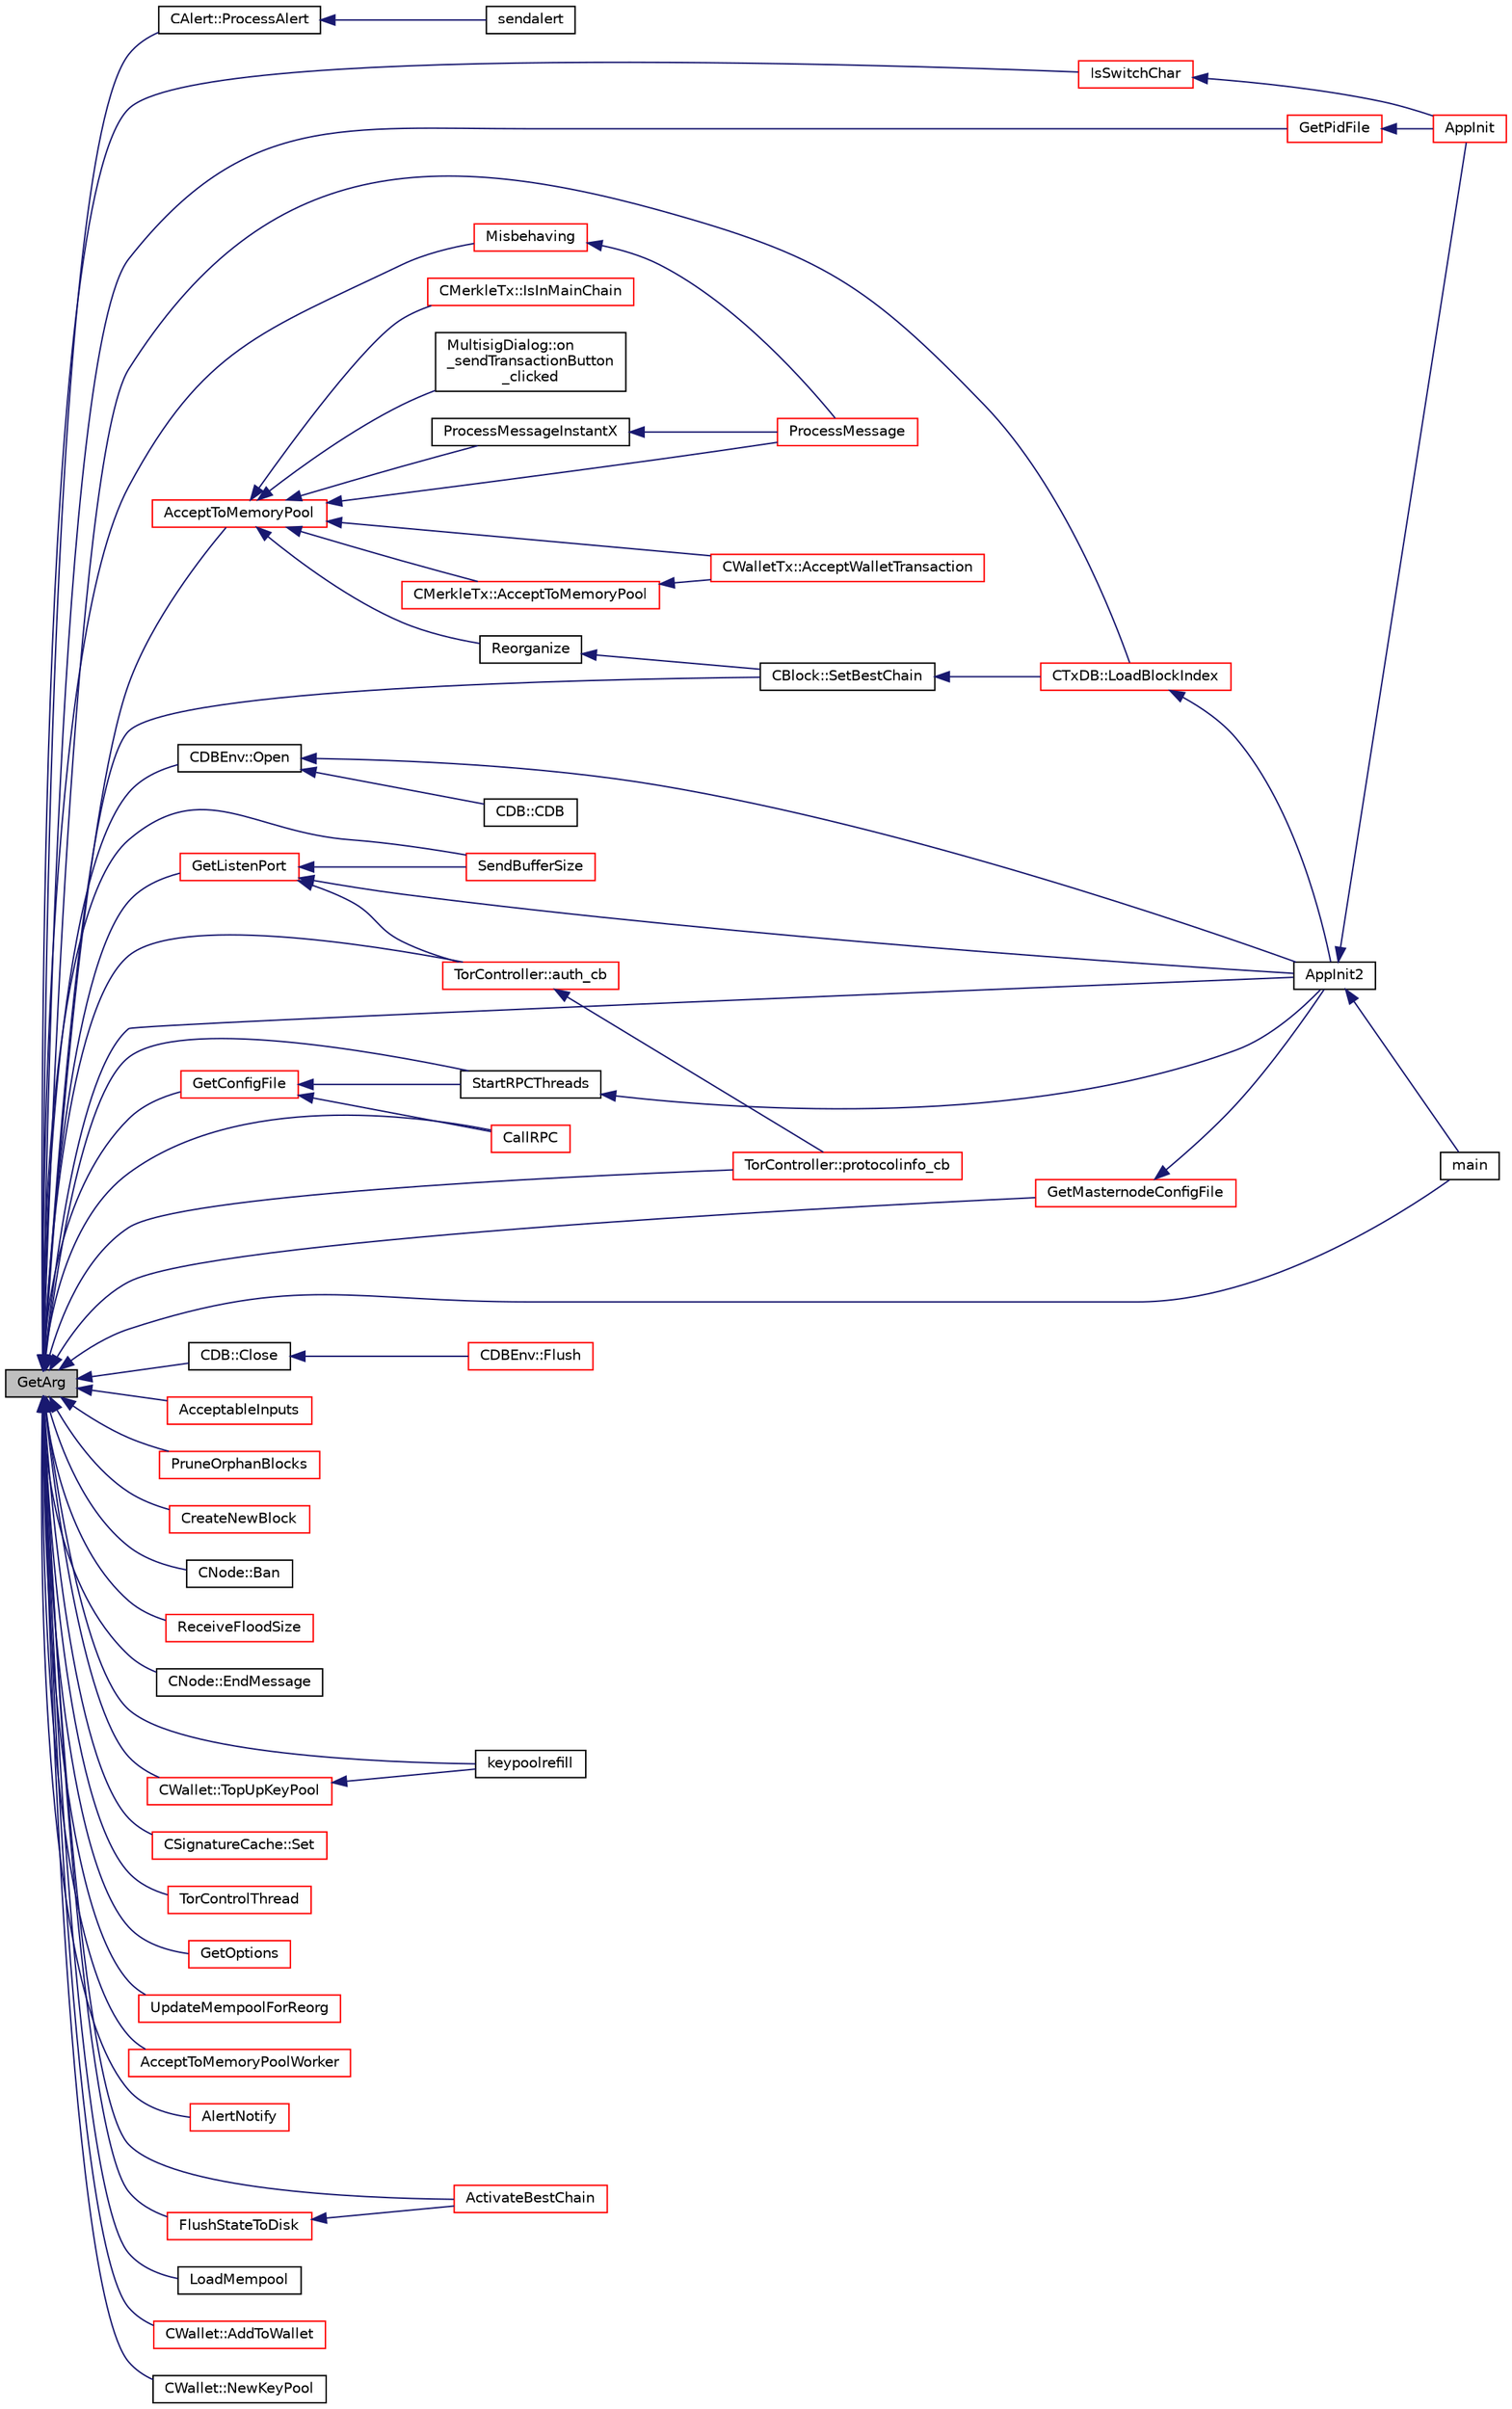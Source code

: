 digraph "GetArg"
{
  edge [fontname="Helvetica",fontsize="10",labelfontname="Helvetica",labelfontsize="10"];
  node [fontname="Helvetica",fontsize="10",shape=record];
  rankdir="LR";
  Node1497 [label="GetArg",height=0.2,width=0.4,color="black", fillcolor="grey75", style="filled", fontcolor="black"];
  Node1497 -> Node1498 [dir="back",color="midnightblue",fontsize="10",style="solid",fontname="Helvetica"];
  Node1498 [label="CAlert::ProcessAlert",height=0.2,width=0.4,color="black", fillcolor="white", style="filled",URL="$db/dff/class_c_alert.html#af3e6b2e5d3584f58c5d7be9dbd72b4cc"];
  Node1498 -> Node1499 [dir="back",color="midnightblue",fontsize="10",style="solid",fontname="Helvetica"];
  Node1499 [label="sendalert",height=0.2,width=0.4,color="black", fillcolor="white", style="filled",URL="$df/dab/rpcnet_8cpp.html#a89a8e338923aea165bb7d8d572d76203"];
  Node1497 -> Node1500 [dir="back",color="midnightblue",fontsize="10",style="solid",fontname="Helvetica"];
  Node1500 [label="CDBEnv::Open",height=0.2,width=0.4,color="black", fillcolor="white", style="filled",URL="$d5/dd2/class_c_d_b_env.html#a1a81be1585305e5cedd2bccd6c7570c3"];
  Node1500 -> Node1501 [dir="back",color="midnightblue",fontsize="10",style="solid",fontname="Helvetica"];
  Node1501 [label="CDB::CDB",height=0.2,width=0.4,color="black", fillcolor="white", style="filled",URL="$d1/d2e/class_c_d_b.html#aa5f2317ab28c6424bfebdaa969aa2b2c"];
  Node1500 -> Node1502 [dir="back",color="midnightblue",fontsize="10",style="solid",fontname="Helvetica"];
  Node1502 [label="AppInit2",height=0.2,width=0.4,color="black", fillcolor="white", style="filled",URL="$d8/dc0/init_8h.html#a1a4c1bfbf6ba1db77e988b89b9cadfd3",tooltip="Initialize ion. "];
  Node1502 -> Node1503 [dir="back",color="midnightblue",fontsize="10",style="solid",fontname="Helvetica"];
  Node1503 [label="AppInit",height=0.2,width=0.4,color="red", fillcolor="white", style="filled",URL="$d4/d35/iond_8cpp.html#ac59316b767e6984e1285f0531275286b"];
  Node1502 -> Node1505 [dir="back",color="midnightblue",fontsize="10",style="solid",fontname="Helvetica"];
  Node1505 [label="main",height=0.2,width=0.4,color="black", fillcolor="white", style="filled",URL="$d5/d2d/ion_8cpp.html#a0ddf1224851353fc92bfbff6f499fa97"];
  Node1497 -> Node1506 [dir="back",color="midnightblue",fontsize="10",style="solid",fontname="Helvetica"];
  Node1506 [label="CDB::Close",height=0.2,width=0.4,color="black", fillcolor="white", style="filled",URL="$d1/d2e/class_c_d_b.html#af8bbf106662d67cdfdd6d58c429bc54b"];
  Node1506 -> Node1507 [dir="back",color="midnightblue",fontsize="10",style="solid",fontname="Helvetica"];
  Node1507 [label="CDBEnv::Flush",height=0.2,width=0.4,color="red", fillcolor="white", style="filled",URL="$d5/dd2/class_c_d_b_env.html#a09c5850b88919553a8db416ce288ff1a"];
  Node1497 -> Node1502 [dir="back",color="midnightblue",fontsize="10",style="solid",fontname="Helvetica"];
  Node1497 -> Node1509 [dir="back",color="midnightblue",fontsize="10",style="solid",fontname="Helvetica"];
  Node1509 [label="AcceptToMemoryPool",height=0.2,width=0.4,color="red", fillcolor="white", style="filled",URL="$d4/dbf/main_8h.html#addea0e425b693b4c1be712c3ead94568",tooltip="(try to) add transaction to memory pool "];
  Node1509 -> Node1510 [dir="back",color="midnightblue",fontsize="10",style="solid",fontname="Helvetica"];
  Node1510 [label="ProcessMessageInstantX",height=0.2,width=0.4,color="black", fillcolor="white", style="filled",URL="$d6/d5f/instantx_8h.html#aa516cb499ead2691d8ab216a499db5d0"];
  Node1510 -> Node1511 [dir="back",color="midnightblue",fontsize="10",style="solid",fontname="Helvetica"];
  Node1511 [label="ProcessMessage",height=0.2,width=0.4,color="red", fillcolor="white", style="filled",URL="$df/d0a/main_8cpp.html#a8ba92b1a4bce3c835e887a9073d17d8e"];
  Node1509 -> Node1521 [dir="back",color="midnightblue",fontsize="10",style="solid",fontname="Helvetica"];
  Node1521 [label="CMerkleTx::AcceptToMemoryPool",height=0.2,width=0.4,color="red", fillcolor="white", style="filled",URL="$d1/dff/class_c_merkle_tx.html#a61126e811a53b941b3efdf5a4e83db90"];
  Node1521 -> Node1522 [dir="back",color="midnightblue",fontsize="10",style="solid",fontname="Helvetica"];
  Node1522 [label="CWalletTx::AcceptWalletTransaction",height=0.2,width=0.4,color="red", fillcolor="white", style="filled",URL="$d6/d53/class_c_wallet_tx.html#af6d1a5a731bb69e1d94de84eb6fd15a5"];
  Node1509 -> Node1522 [dir="back",color="midnightblue",fontsize="10",style="solid",fontname="Helvetica"];
  Node1509 -> Node1548 [dir="back",color="midnightblue",fontsize="10",style="solid",fontname="Helvetica"];
  Node1548 [label="Reorganize",height=0.2,width=0.4,color="black", fillcolor="white", style="filled",URL="$df/d0a/main_8cpp.html#ad8e09920f5a3ce2670c5efa26ef65227"];
  Node1548 -> Node1549 [dir="back",color="midnightblue",fontsize="10",style="solid",fontname="Helvetica"];
  Node1549 [label="CBlock::SetBestChain",height=0.2,width=0.4,color="black", fillcolor="white", style="filled",URL="$d3/d51/class_c_block.html#a6e308b2d75d1cfc4a75eda36feb60ca1"];
  Node1549 -> Node1550 [dir="back",color="midnightblue",fontsize="10",style="solid",fontname="Helvetica"];
  Node1550 [label="CTxDB::LoadBlockIndex",height=0.2,width=0.4,color="red", fillcolor="white", style="filled",URL="$d9/d8d/class_c_tx_d_b.html#abcb9df0821d996f811f6604b452a26a0"];
  Node1550 -> Node1502 [dir="back",color="midnightblue",fontsize="10",style="solid",fontname="Helvetica"];
  Node1509 -> Node1511 [dir="back",color="midnightblue",fontsize="10",style="solid",fontname="Helvetica"];
  Node1509 -> Node1553 [dir="back",color="midnightblue",fontsize="10",style="solid",fontname="Helvetica"];
  Node1553 [label="CMerkleTx::IsInMainChain",height=0.2,width=0.4,color="red", fillcolor="white", style="filled",URL="$d1/dff/class_c_merkle_tx.html#ad4b3623fabf1924dba2a7694e3418e1e"];
  Node1509 -> Node1584 [dir="back",color="midnightblue",fontsize="10",style="solid",fontname="Helvetica"];
  Node1584 [label="MultisigDialog::on\l_sendTransactionButton\l_clicked",height=0.2,width=0.4,color="black", fillcolor="white", style="filled",URL="$d4/df4/class_multisig_dialog.html#a71fcf325cb0cde9223eefc62b3b7634b"];
  Node1497 -> Node1586 [dir="back",color="midnightblue",fontsize="10",style="solid",fontname="Helvetica"];
  Node1586 [label="AcceptableInputs",height=0.2,width=0.4,color="red", fillcolor="white", style="filled",URL="$d4/dbf/main_8h.html#a43f9c625cc3dfd663a76ddb4d15fce58"];
  Node1497 -> Node1632 [dir="back",color="midnightblue",fontsize="10",style="solid",fontname="Helvetica"];
  Node1632 [label="PruneOrphanBlocks",height=0.2,width=0.4,color="red", fillcolor="white", style="filled",URL="$df/d0a/main_8cpp.html#abcfc328daa14f00e1899caf0dab36ba7"];
  Node1497 -> Node1549 [dir="back",color="midnightblue",fontsize="10",style="solid",fontname="Helvetica"];
  Node1497 -> Node1633 [dir="back",color="midnightblue",fontsize="10",style="solid",fontname="Helvetica"];
  Node1633 [label="Misbehaving",height=0.2,width=0.4,color="red", fillcolor="white", style="filled",URL="$d4/dbf/main_8h.html#a4b04650c6aa3e5b02921ba992658d647",tooltip="Increase a node&#39;s misbehavior score. "];
  Node1633 -> Node1511 [dir="back",color="midnightblue",fontsize="10",style="solid",fontname="Helvetica"];
  Node1497 -> Node1639 [dir="back",color="midnightblue",fontsize="10",style="solid",fontname="Helvetica"];
  Node1639 [label="CreateNewBlock",height=0.2,width=0.4,color="red", fillcolor="white", style="filled",URL="$de/d13/miner_8h.html#aca0de7d757e027c2b08bd101c68c1549"];
  Node1497 -> Node1642 [dir="back",color="midnightblue",fontsize="10",style="solid",fontname="Helvetica"];
  Node1642 [label="GetListenPort",height=0.2,width=0.4,color="red", fillcolor="white", style="filled",URL="$d7/d97/net_8h.html#af6d341a24d761a509fca026458cf2f72"];
  Node1642 -> Node1502 [dir="back",color="midnightblue",fontsize="10",style="solid",fontname="Helvetica"];
  Node1642 -> Node1646 [dir="back",color="midnightblue",fontsize="10",style="solid",fontname="Helvetica"];
  Node1646 [label="SendBufferSize",height=0.2,width=0.4,color="red", fillcolor="white", style="filled",URL="$d7/d97/net_8h.html#a13f289d6233bd32b78a38793f76bdccb"];
  Node1642 -> Node1651 [dir="back",color="midnightblue",fontsize="10",style="solid",fontname="Helvetica"];
  Node1651 [label="TorController::auth_cb",height=0.2,width=0.4,color="red", fillcolor="white", style="filled",URL="$da/dd9/class_tor_controller.html#ae36bc33cb3088384517c68f71e9944ce",tooltip="Callback for AUTHENTICATE result. "];
  Node1651 -> Node1653 [dir="back",color="midnightblue",fontsize="10",style="solid",fontname="Helvetica"];
  Node1653 [label="TorController::protocolinfo_cb",height=0.2,width=0.4,color="red", fillcolor="white", style="filled",URL="$da/dd9/class_tor_controller.html#aee36fcd1cd60d7f4eb007d909894b1c3",tooltip="Callback for PROTOCOLINFO result. "];
  Node1497 -> Node1658 [dir="back",color="midnightblue",fontsize="10",style="solid",fontname="Helvetica"];
  Node1658 [label="CNode::Ban",height=0.2,width=0.4,color="black", fillcolor="white", style="filled",URL="$d1/d64/class_c_node.html#a9dfa01c3df4313552df8068f6a12c366"];
  Node1497 -> Node1659 [dir="back",color="midnightblue",fontsize="10",style="solid",fontname="Helvetica"];
  Node1659 [label="ReceiveFloodSize",height=0.2,width=0.4,color="red", fillcolor="white", style="filled",URL="$d7/d97/net_8h.html#a7b020b8dc4437a88cf92570b82c55f25"];
  Node1497 -> Node1646 [dir="back",color="midnightblue",fontsize="10",style="solid",fontname="Helvetica"];
  Node1497 -> Node1660 [dir="back",color="midnightblue",fontsize="10",style="solid",fontname="Helvetica"];
  Node1660 [label="CNode::EndMessage",height=0.2,width=0.4,color="black", fillcolor="white", style="filled",URL="$d1/d64/class_c_node.html#af8d4b8c0f883afffcb62d906c31b2cdf"];
  Node1497 -> Node1505 [dir="back",color="midnightblue",fontsize="10",style="solid",fontname="Helvetica"];
  Node1497 -> Node1661 [dir="back",color="midnightblue",fontsize="10",style="solid",fontname="Helvetica"];
  Node1661 [label="CallRPC",height=0.2,width=0.4,color="red", fillcolor="white", style="filled",URL="$dd/d9e/rpcclient_8cpp.html#ae0b4394f271db49671cf894dbe94c484"];
  Node1497 -> Node1663 [dir="back",color="midnightblue",fontsize="10",style="solid",fontname="Helvetica"];
  Node1663 [label="StartRPCThreads",height=0.2,width=0.4,color="black", fillcolor="white", style="filled",URL="$d3/da2/rpcserver_8h.html#af4d692a884c24c4abe2fc3f2b165542d"];
  Node1663 -> Node1502 [dir="back",color="midnightblue",fontsize="10",style="solid",fontname="Helvetica"];
  Node1497 -> Node1664 [dir="back",color="midnightblue",fontsize="10",style="solid",fontname="Helvetica"];
  Node1664 [label="keypoolrefill",height=0.2,width=0.4,color="black", fillcolor="white", style="filled",URL="$df/d1d/rpcwallet_8cpp.html#afe8615fcf2c8e5319166c2fa8c638e08"];
  Node1497 -> Node1665 [dir="back",color="midnightblue",fontsize="10",style="solid",fontname="Helvetica"];
  Node1665 [label="CSignatureCache::Set",height=0.2,width=0.4,color="red", fillcolor="white", style="filled",URL="$df/d87/class_c_signature_cache.html#ac2e63052c7b13f73fa0f6f4624e29c07"];
  Node1497 -> Node1711 [dir="back",color="midnightblue",fontsize="10",style="solid",fontname="Helvetica"];
  Node1711 [label="IsSwitchChar",height=0.2,width=0.4,color="red", fillcolor="white", style="filled",URL="$d8/d3c/util_8h.html#ac0165e18ce3be89a2e0731e27d54b478"];
  Node1711 -> Node1503 [dir="back",color="midnightblue",fontsize="10",style="solid",fontname="Helvetica"];
  Node1497 -> Node1651 [dir="back",color="midnightblue",fontsize="10",style="solid",fontname="Helvetica"];
  Node1497 -> Node1653 [dir="back",color="midnightblue",fontsize="10",style="solid",fontname="Helvetica"];
  Node1497 -> Node1712 [dir="back",color="midnightblue",fontsize="10",style="solid",fontname="Helvetica"];
  Node1712 [label="TorControlThread",height=0.2,width=0.4,color="red", fillcolor="white", style="filled",URL="$dc/da2/torcontrol_8cpp.html#a4faed3692d57a0d7bdbecf3b37f72de0"];
  Node1497 -> Node1714 [dir="back",color="midnightblue",fontsize="10",style="solid",fontname="Helvetica"];
  Node1714 [label="GetOptions",height=0.2,width=0.4,color="red", fillcolor="white", style="filled",URL="$dc/d9c/txdb-leveldb_8cpp.html#a3a25f8cac1c849c90f042c5942d77e6d"];
  Node1497 -> Node1550 [dir="back",color="midnightblue",fontsize="10",style="solid",fontname="Helvetica"];
  Node1497 -> Node1716 [dir="back",color="midnightblue",fontsize="10",style="solid",fontname="Helvetica"];
  Node1716 [label="GetConfigFile",height=0.2,width=0.4,color="red", fillcolor="white", style="filled",URL="$d8/d3c/util_8h.html#a7d86fadf98dfaba55f80b9be0ab0f978"];
  Node1716 -> Node1661 [dir="back",color="midnightblue",fontsize="10",style="solid",fontname="Helvetica"];
  Node1716 -> Node1663 [dir="back",color="midnightblue",fontsize="10",style="solid",fontname="Helvetica"];
  Node1497 -> Node1718 [dir="back",color="midnightblue",fontsize="10",style="solid",fontname="Helvetica"];
  Node1718 [label="GetMasternodeConfigFile",height=0.2,width=0.4,color="red", fillcolor="white", style="filled",URL="$d8/d3c/util_8h.html#ae5f844c4e12d08214929430505218e74"];
  Node1718 -> Node1502 [dir="back",color="midnightblue",fontsize="10",style="solid",fontname="Helvetica"];
  Node1497 -> Node1721 [dir="back",color="midnightblue",fontsize="10",style="solid",fontname="Helvetica"];
  Node1721 [label="GetPidFile",height=0.2,width=0.4,color="red", fillcolor="white", style="filled",URL="$d8/d3c/util_8h.html#a91d2f3eb3a1bb92ab4eb1bd4b713a99e"];
  Node1721 -> Node1503 [dir="back",color="midnightblue",fontsize="10",style="solid",fontname="Helvetica"];
  Node1497 -> Node1672 [dir="back",color="midnightblue",fontsize="10",style="solid",fontname="Helvetica"];
  Node1672 [label="UpdateMempoolForReorg",height=0.2,width=0.4,color="red", fillcolor="white", style="filled",URL="$dd/d7d/validation_8cpp.html#aaa1204b724d7b62f09ef22df4c6a592d"];
  Node1497 -> Node1669 [dir="back",color="midnightblue",fontsize="10",style="solid",fontname="Helvetica"];
  Node1669 [label="AcceptToMemoryPoolWorker",height=0.2,width=0.4,color="red", fillcolor="white", style="filled",URL="$dd/d7d/validation_8cpp.html#a274b0623037c72315662a07ecf760176"];
  Node1497 -> Node1722 [dir="back",color="midnightblue",fontsize="10",style="solid",fontname="Helvetica"];
  Node1722 [label="AlertNotify",height=0.2,width=0.4,color="red", fillcolor="white", style="filled",URL="$dd/d7d/validation_8cpp.html#a2d6ce6d55bb4a2aceef2131aef536548"];
  Node1497 -> Node1731 [dir="back",color="midnightblue",fontsize="10",style="solid",fontname="Helvetica"];
  Node1731 [label="FlushStateToDisk",height=0.2,width=0.4,color="red", fillcolor="white", style="filled",URL="$dd/d7d/validation_8cpp.html#a788f3aaee688481378aa35a0e776718a",tooltip="Update the on-disk chain state. "];
  Node1731 -> Node1674 [dir="back",color="midnightblue",fontsize="10",style="solid",fontname="Helvetica"];
  Node1674 [label="ActivateBestChain",height=0.2,width=0.4,color="red", fillcolor="white", style="filled",URL="$db/d38/validation_8h.html#a81d9ced51eb72d4df66abddb00318b64",tooltip="Find the best known block, and make it the tip of the block chain. "];
  Node1497 -> Node1674 [dir="back",color="midnightblue",fontsize="10",style="solid",fontname="Helvetica"];
  Node1497 -> Node1679 [dir="back",color="midnightblue",fontsize="10",style="solid",fontname="Helvetica"];
  Node1679 [label="LoadMempool",height=0.2,width=0.4,color="black", fillcolor="white", style="filled",URL="$db/d38/validation_8h.html#adea951730b49ef41e5390df5be8d3f1b",tooltip="Load the mempool from disk. "];
  Node1497 -> Node1571 [dir="back",color="midnightblue",fontsize="10",style="solid",fontname="Helvetica"];
  Node1571 [label="CWallet::AddToWallet",height=0.2,width=0.4,color="red", fillcolor="white", style="filled",URL="$d2/de5/class_c_wallet.html#adf34c789fd6eab1eeed22ef16837f558"];
  Node1497 -> Node1737 [dir="back",color="midnightblue",fontsize="10",style="solid",fontname="Helvetica"];
  Node1737 [label="CWallet::NewKeyPool",height=0.2,width=0.4,color="black", fillcolor="white", style="filled",URL="$d2/de5/class_c_wallet.html#a7353ba1e79fc4167fbfbe79b41698fa7"];
  Node1497 -> Node1738 [dir="back",color="midnightblue",fontsize="10",style="solid",fontname="Helvetica"];
  Node1738 [label="CWallet::TopUpKeyPool",height=0.2,width=0.4,color="red", fillcolor="white", style="filled",URL="$d2/de5/class_c_wallet.html#aeeeca131336b2ec20cede9a2fccc203a"];
  Node1738 -> Node1664 [dir="back",color="midnightblue",fontsize="10",style="solid",fontname="Helvetica"];
}
